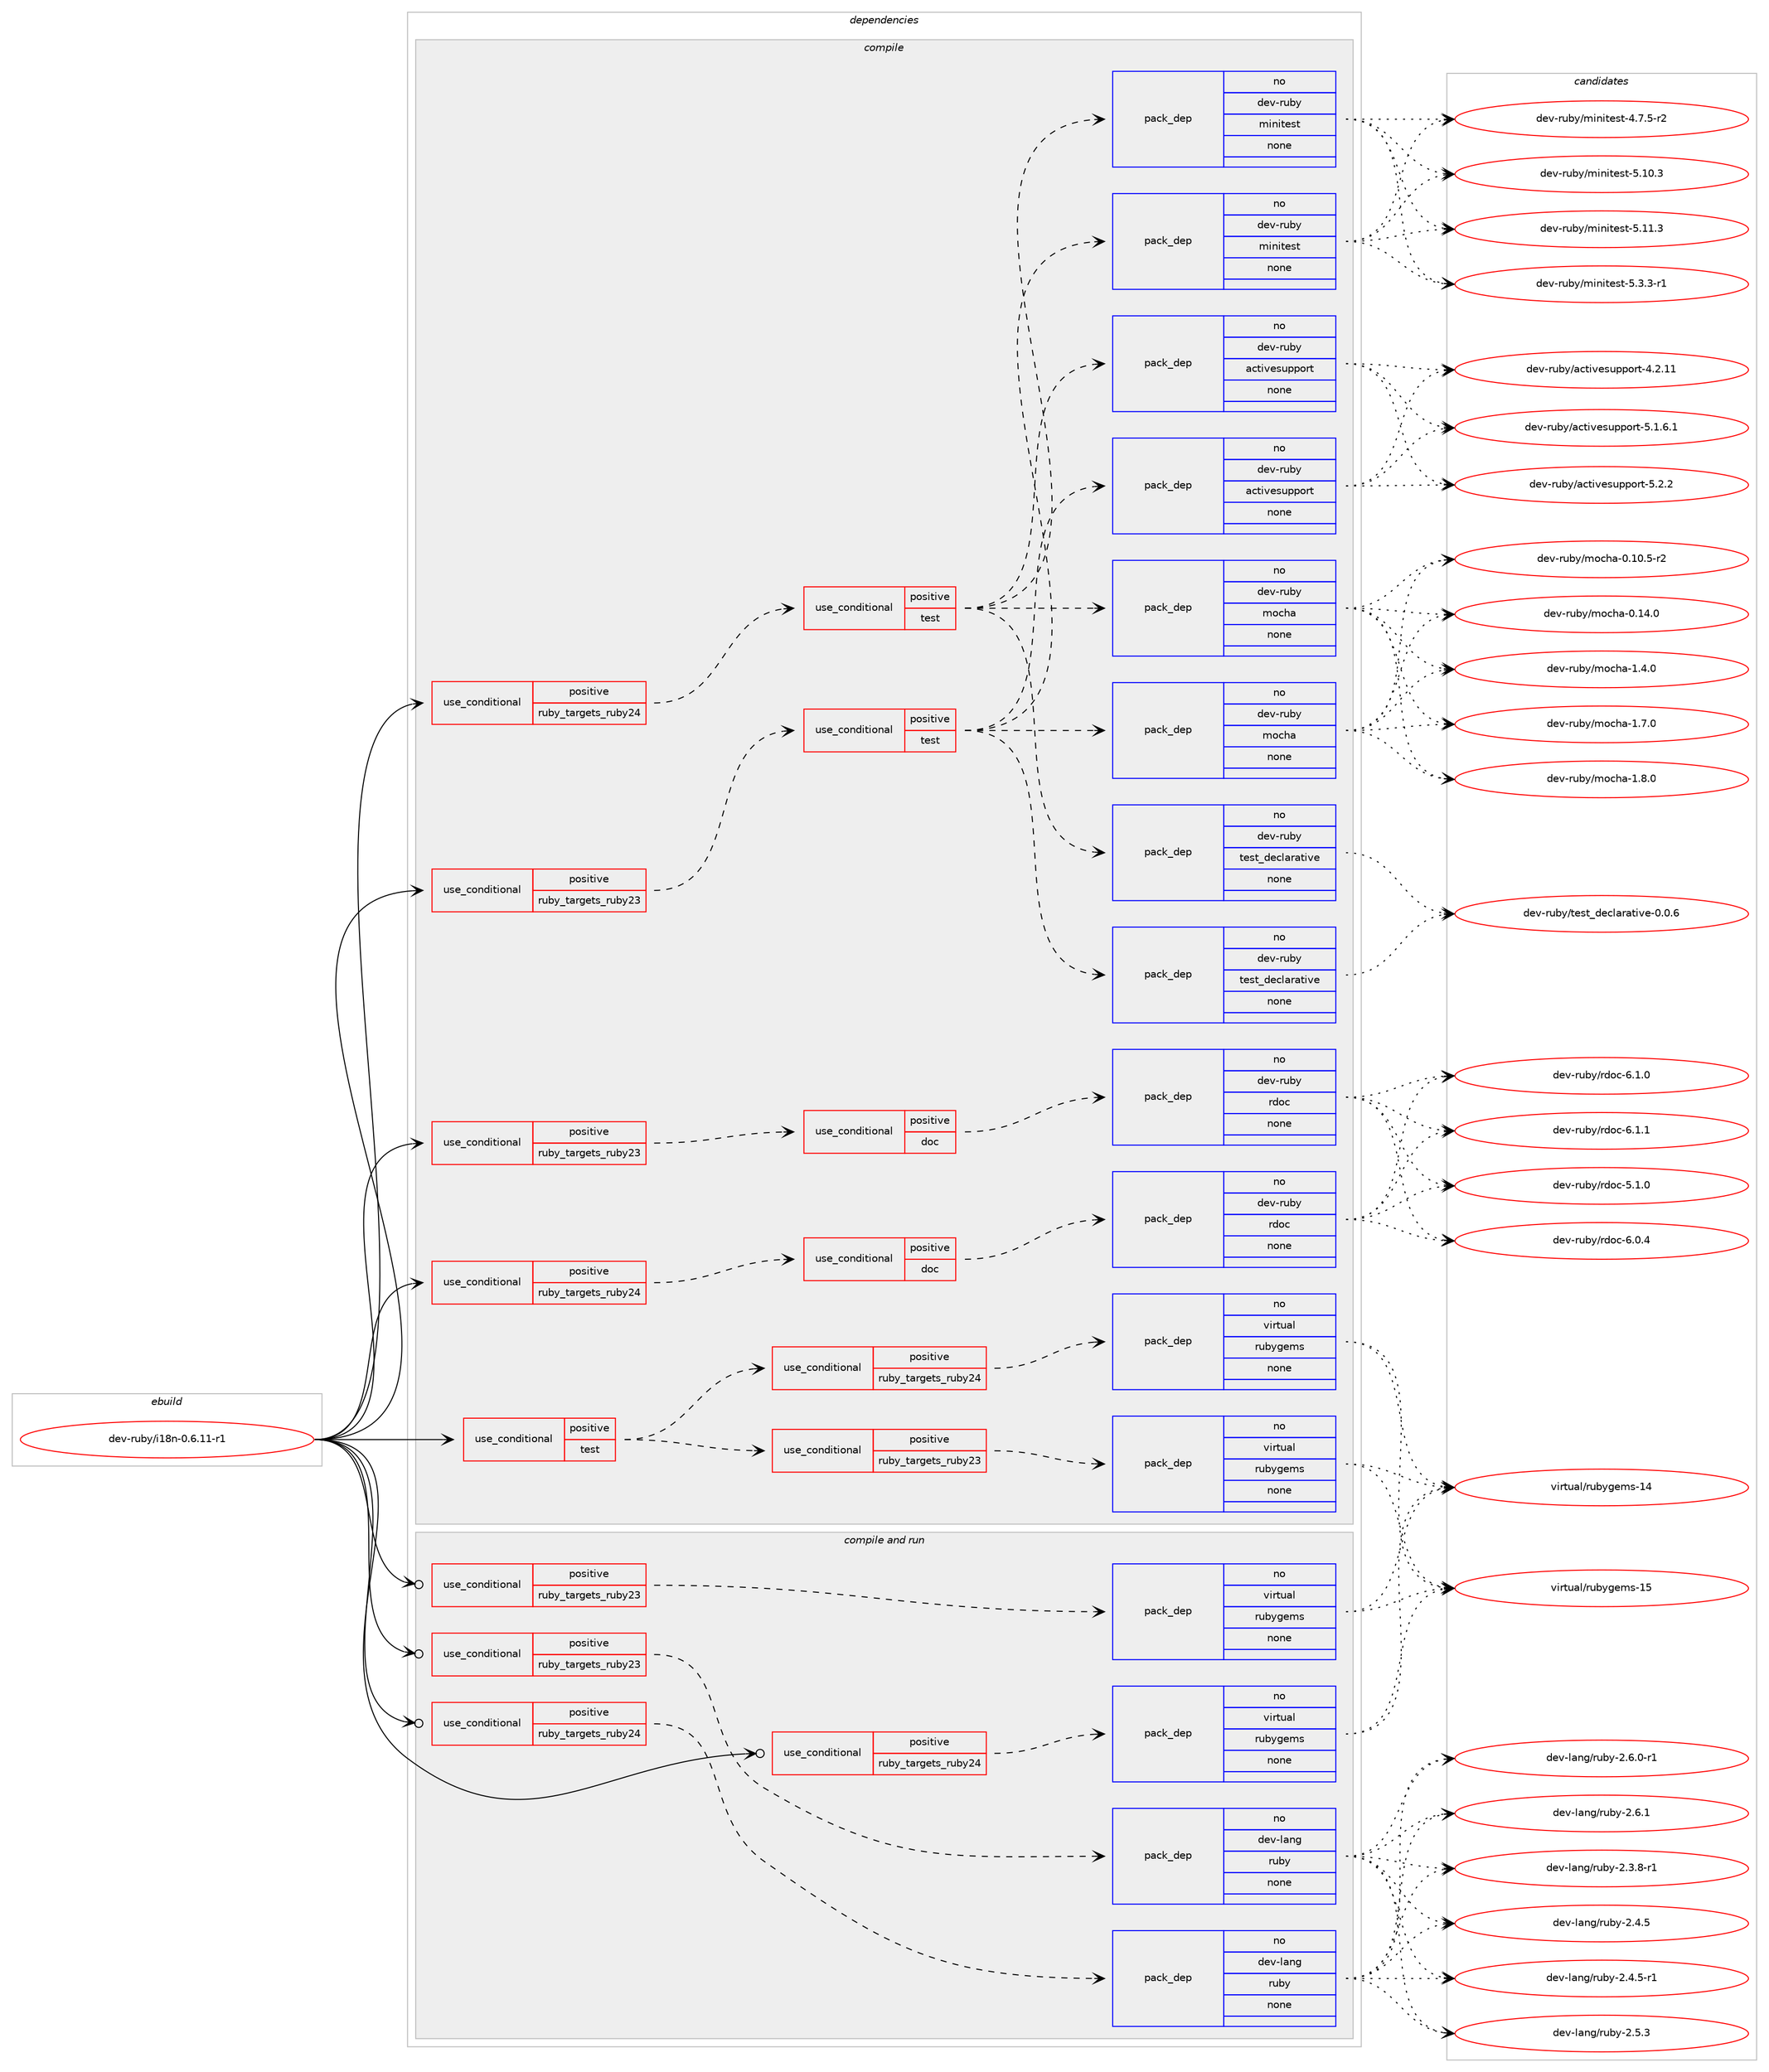 digraph prolog {

# *************
# Graph options
# *************

newrank=true;
concentrate=true;
compound=true;
graph [rankdir=LR,fontname=Helvetica,fontsize=10,ranksep=1.5];#, ranksep=2.5, nodesep=0.2];
edge  [arrowhead=vee];
node  [fontname=Helvetica,fontsize=10];

# **********
# The ebuild
# **********

subgraph cluster_leftcol {
color=gray;
rank=same;
label=<<i>ebuild</i>>;
id [label="dev-ruby/i18n-0.6.11-r1", color=red, width=4, href="../dev-ruby/i18n-0.6.11-r1.svg"];
}

# ****************
# The dependencies
# ****************

subgraph cluster_midcol {
color=gray;
label=<<i>dependencies</i>>;
subgraph cluster_compile {
fillcolor="#eeeeee";
style=filled;
label=<<i>compile</i>>;
subgraph cond402626 {
dependency1498787 [label=<<TABLE BORDER="0" CELLBORDER="1" CELLSPACING="0" CELLPADDING="4"><TR><TD ROWSPAN="3" CELLPADDING="10">use_conditional</TD></TR><TR><TD>positive</TD></TR><TR><TD>ruby_targets_ruby23</TD></TR></TABLE>>, shape=none, color=red];
subgraph cond402627 {
dependency1498788 [label=<<TABLE BORDER="0" CELLBORDER="1" CELLSPACING="0" CELLPADDING="4"><TR><TD ROWSPAN="3" CELLPADDING="10">use_conditional</TD></TR><TR><TD>positive</TD></TR><TR><TD>doc</TD></TR></TABLE>>, shape=none, color=red];
subgraph pack1072710 {
dependency1498789 [label=<<TABLE BORDER="0" CELLBORDER="1" CELLSPACING="0" CELLPADDING="4" WIDTH="220"><TR><TD ROWSPAN="6" CELLPADDING="30">pack_dep</TD></TR><TR><TD WIDTH="110">no</TD></TR><TR><TD>dev-ruby</TD></TR><TR><TD>rdoc</TD></TR><TR><TD>none</TD></TR><TR><TD></TD></TR></TABLE>>, shape=none, color=blue];
}
dependency1498788:e -> dependency1498789:w [weight=20,style="dashed",arrowhead="vee"];
}
dependency1498787:e -> dependency1498788:w [weight=20,style="dashed",arrowhead="vee"];
}
id:e -> dependency1498787:w [weight=20,style="solid",arrowhead="vee"];
subgraph cond402628 {
dependency1498790 [label=<<TABLE BORDER="0" CELLBORDER="1" CELLSPACING="0" CELLPADDING="4"><TR><TD ROWSPAN="3" CELLPADDING="10">use_conditional</TD></TR><TR><TD>positive</TD></TR><TR><TD>ruby_targets_ruby23</TD></TR></TABLE>>, shape=none, color=red];
subgraph cond402629 {
dependency1498791 [label=<<TABLE BORDER="0" CELLBORDER="1" CELLSPACING="0" CELLPADDING="4"><TR><TD ROWSPAN="3" CELLPADDING="10">use_conditional</TD></TR><TR><TD>positive</TD></TR><TR><TD>test</TD></TR></TABLE>>, shape=none, color=red];
subgraph pack1072711 {
dependency1498792 [label=<<TABLE BORDER="0" CELLBORDER="1" CELLSPACING="0" CELLPADDING="4" WIDTH="220"><TR><TD ROWSPAN="6" CELLPADDING="30">pack_dep</TD></TR><TR><TD WIDTH="110">no</TD></TR><TR><TD>dev-ruby</TD></TR><TR><TD>activesupport</TD></TR><TR><TD>none</TD></TR><TR><TD></TD></TR></TABLE>>, shape=none, color=blue];
}
dependency1498791:e -> dependency1498792:w [weight=20,style="dashed",arrowhead="vee"];
subgraph pack1072712 {
dependency1498793 [label=<<TABLE BORDER="0" CELLBORDER="1" CELLSPACING="0" CELLPADDING="4" WIDTH="220"><TR><TD ROWSPAN="6" CELLPADDING="30">pack_dep</TD></TR><TR><TD WIDTH="110">no</TD></TR><TR><TD>dev-ruby</TD></TR><TR><TD>mocha</TD></TR><TR><TD>none</TD></TR><TR><TD></TD></TR></TABLE>>, shape=none, color=blue];
}
dependency1498791:e -> dependency1498793:w [weight=20,style="dashed",arrowhead="vee"];
subgraph pack1072713 {
dependency1498794 [label=<<TABLE BORDER="0" CELLBORDER="1" CELLSPACING="0" CELLPADDING="4" WIDTH="220"><TR><TD ROWSPAN="6" CELLPADDING="30">pack_dep</TD></TR><TR><TD WIDTH="110">no</TD></TR><TR><TD>dev-ruby</TD></TR><TR><TD>test_declarative</TD></TR><TR><TD>none</TD></TR><TR><TD></TD></TR></TABLE>>, shape=none, color=blue];
}
dependency1498791:e -> dependency1498794:w [weight=20,style="dashed",arrowhead="vee"];
subgraph pack1072714 {
dependency1498795 [label=<<TABLE BORDER="0" CELLBORDER="1" CELLSPACING="0" CELLPADDING="4" WIDTH="220"><TR><TD ROWSPAN="6" CELLPADDING="30">pack_dep</TD></TR><TR><TD WIDTH="110">no</TD></TR><TR><TD>dev-ruby</TD></TR><TR><TD>minitest</TD></TR><TR><TD>none</TD></TR><TR><TD></TD></TR></TABLE>>, shape=none, color=blue];
}
dependency1498791:e -> dependency1498795:w [weight=20,style="dashed",arrowhead="vee"];
}
dependency1498790:e -> dependency1498791:w [weight=20,style="dashed",arrowhead="vee"];
}
id:e -> dependency1498790:w [weight=20,style="solid",arrowhead="vee"];
subgraph cond402630 {
dependency1498796 [label=<<TABLE BORDER="0" CELLBORDER="1" CELLSPACING="0" CELLPADDING="4"><TR><TD ROWSPAN="3" CELLPADDING="10">use_conditional</TD></TR><TR><TD>positive</TD></TR><TR><TD>ruby_targets_ruby24</TD></TR></TABLE>>, shape=none, color=red];
subgraph cond402631 {
dependency1498797 [label=<<TABLE BORDER="0" CELLBORDER="1" CELLSPACING="0" CELLPADDING="4"><TR><TD ROWSPAN="3" CELLPADDING="10">use_conditional</TD></TR><TR><TD>positive</TD></TR><TR><TD>doc</TD></TR></TABLE>>, shape=none, color=red];
subgraph pack1072715 {
dependency1498798 [label=<<TABLE BORDER="0" CELLBORDER="1" CELLSPACING="0" CELLPADDING="4" WIDTH="220"><TR><TD ROWSPAN="6" CELLPADDING="30">pack_dep</TD></TR><TR><TD WIDTH="110">no</TD></TR><TR><TD>dev-ruby</TD></TR><TR><TD>rdoc</TD></TR><TR><TD>none</TD></TR><TR><TD></TD></TR></TABLE>>, shape=none, color=blue];
}
dependency1498797:e -> dependency1498798:w [weight=20,style="dashed",arrowhead="vee"];
}
dependency1498796:e -> dependency1498797:w [weight=20,style="dashed",arrowhead="vee"];
}
id:e -> dependency1498796:w [weight=20,style="solid",arrowhead="vee"];
subgraph cond402632 {
dependency1498799 [label=<<TABLE BORDER="0" CELLBORDER="1" CELLSPACING="0" CELLPADDING="4"><TR><TD ROWSPAN="3" CELLPADDING="10">use_conditional</TD></TR><TR><TD>positive</TD></TR><TR><TD>ruby_targets_ruby24</TD></TR></TABLE>>, shape=none, color=red];
subgraph cond402633 {
dependency1498800 [label=<<TABLE BORDER="0" CELLBORDER="1" CELLSPACING="0" CELLPADDING="4"><TR><TD ROWSPAN="3" CELLPADDING="10">use_conditional</TD></TR><TR><TD>positive</TD></TR><TR><TD>test</TD></TR></TABLE>>, shape=none, color=red];
subgraph pack1072716 {
dependency1498801 [label=<<TABLE BORDER="0" CELLBORDER="1" CELLSPACING="0" CELLPADDING="4" WIDTH="220"><TR><TD ROWSPAN="6" CELLPADDING="30">pack_dep</TD></TR><TR><TD WIDTH="110">no</TD></TR><TR><TD>dev-ruby</TD></TR><TR><TD>activesupport</TD></TR><TR><TD>none</TD></TR><TR><TD></TD></TR></TABLE>>, shape=none, color=blue];
}
dependency1498800:e -> dependency1498801:w [weight=20,style="dashed",arrowhead="vee"];
subgraph pack1072717 {
dependency1498802 [label=<<TABLE BORDER="0" CELLBORDER="1" CELLSPACING="0" CELLPADDING="4" WIDTH="220"><TR><TD ROWSPAN="6" CELLPADDING="30">pack_dep</TD></TR><TR><TD WIDTH="110">no</TD></TR><TR><TD>dev-ruby</TD></TR><TR><TD>mocha</TD></TR><TR><TD>none</TD></TR><TR><TD></TD></TR></TABLE>>, shape=none, color=blue];
}
dependency1498800:e -> dependency1498802:w [weight=20,style="dashed",arrowhead="vee"];
subgraph pack1072718 {
dependency1498803 [label=<<TABLE BORDER="0" CELLBORDER="1" CELLSPACING="0" CELLPADDING="4" WIDTH="220"><TR><TD ROWSPAN="6" CELLPADDING="30">pack_dep</TD></TR><TR><TD WIDTH="110">no</TD></TR><TR><TD>dev-ruby</TD></TR><TR><TD>test_declarative</TD></TR><TR><TD>none</TD></TR><TR><TD></TD></TR></TABLE>>, shape=none, color=blue];
}
dependency1498800:e -> dependency1498803:w [weight=20,style="dashed",arrowhead="vee"];
subgraph pack1072719 {
dependency1498804 [label=<<TABLE BORDER="0" CELLBORDER="1" CELLSPACING="0" CELLPADDING="4" WIDTH="220"><TR><TD ROWSPAN="6" CELLPADDING="30">pack_dep</TD></TR><TR><TD WIDTH="110">no</TD></TR><TR><TD>dev-ruby</TD></TR><TR><TD>minitest</TD></TR><TR><TD>none</TD></TR><TR><TD></TD></TR></TABLE>>, shape=none, color=blue];
}
dependency1498800:e -> dependency1498804:w [weight=20,style="dashed",arrowhead="vee"];
}
dependency1498799:e -> dependency1498800:w [weight=20,style="dashed",arrowhead="vee"];
}
id:e -> dependency1498799:w [weight=20,style="solid",arrowhead="vee"];
subgraph cond402634 {
dependency1498805 [label=<<TABLE BORDER="0" CELLBORDER="1" CELLSPACING="0" CELLPADDING="4"><TR><TD ROWSPAN="3" CELLPADDING="10">use_conditional</TD></TR><TR><TD>positive</TD></TR><TR><TD>test</TD></TR></TABLE>>, shape=none, color=red];
subgraph cond402635 {
dependency1498806 [label=<<TABLE BORDER="0" CELLBORDER="1" CELLSPACING="0" CELLPADDING="4"><TR><TD ROWSPAN="3" CELLPADDING="10">use_conditional</TD></TR><TR><TD>positive</TD></TR><TR><TD>ruby_targets_ruby23</TD></TR></TABLE>>, shape=none, color=red];
subgraph pack1072720 {
dependency1498807 [label=<<TABLE BORDER="0" CELLBORDER="1" CELLSPACING="0" CELLPADDING="4" WIDTH="220"><TR><TD ROWSPAN="6" CELLPADDING="30">pack_dep</TD></TR><TR><TD WIDTH="110">no</TD></TR><TR><TD>virtual</TD></TR><TR><TD>rubygems</TD></TR><TR><TD>none</TD></TR><TR><TD></TD></TR></TABLE>>, shape=none, color=blue];
}
dependency1498806:e -> dependency1498807:w [weight=20,style="dashed",arrowhead="vee"];
}
dependency1498805:e -> dependency1498806:w [weight=20,style="dashed",arrowhead="vee"];
subgraph cond402636 {
dependency1498808 [label=<<TABLE BORDER="0" CELLBORDER="1" CELLSPACING="0" CELLPADDING="4"><TR><TD ROWSPAN="3" CELLPADDING="10">use_conditional</TD></TR><TR><TD>positive</TD></TR><TR><TD>ruby_targets_ruby24</TD></TR></TABLE>>, shape=none, color=red];
subgraph pack1072721 {
dependency1498809 [label=<<TABLE BORDER="0" CELLBORDER="1" CELLSPACING="0" CELLPADDING="4" WIDTH="220"><TR><TD ROWSPAN="6" CELLPADDING="30">pack_dep</TD></TR><TR><TD WIDTH="110">no</TD></TR><TR><TD>virtual</TD></TR><TR><TD>rubygems</TD></TR><TR><TD>none</TD></TR><TR><TD></TD></TR></TABLE>>, shape=none, color=blue];
}
dependency1498808:e -> dependency1498809:w [weight=20,style="dashed",arrowhead="vee"];
}
dependency1498805:e -> dependency1498808:w [weight=20,style="dashed",arrowhead="vee"];
}
id:e -> dependency1498805:w [weight=20,style="solid",arrowhead="vee"];
}
subgraph cluster_compileandrun {
fillcolor="#eeeeee";
style=filled;
label=<<i>compile and run</i>>;
subgraph cond402637 {
dependency1498810 [label=<<TABLE BORDER="0" CELLBORDER="1" CELLSPACING="0" CELLPADDING="4"><TR><TD ROWSPAN="3" CELLPADDING="10">use_conditional</TD></TR><TR><TD>positive</TD></TR><TR><TD>ruby_targets_ruby23</TD></TR></TABLE>>, shape=none, color=red];
subgraph pack1072722 {
dependency1498811 [label=<<TABLE BORDER="0" CELLBORDER="1" CELLSPACING="0" CELLPADDING="4" WIDTH="220"><TR><TD ROWSPAN="6" CELLPADDING="30">pack_dep</TD></TR><TR><TD WIDTH="110">no</TD></TR><TR><TD>dev-lang</TD></TR><TR><TD>ruby</TD></TR><TR><TD>none</TD></TR><TR><TD></TD></TR></TABLE>>, shape=none, color=blue];
}
dependency1498810:e -> dependency1498811:w [weight=20,style="dashed",arrowhead="vee"];
}
id:e -> dependency1498810:w [weight=20,style="solid",arrowhead="odotvee"];
subgraph cond402638 {
dependency1498812 [label=<<TABLE BORDER="0" CELLBORDER="1" CELLSPACING="0" CELLPADDING="4"><TR><TD ROWSPAN="3" CELLPADDING="10">use_conditional</TD></TR><TR><TD>positive</TD></TR><TR><TD>ruby_targets_ruby23</TD></TR></TABLE>>, shape=none, color=red];
subgraph pack1072723 {
dependency1498813 [label=<<TABLE BORDER="0" CELLBORDER="1" CELLSPACING="0" CELLPADDING="4" WIDTH="220"><TR><TD ROWSPAN="6" CELLPADDING="30">pack_dep</TD></TR><TR><TD WIDTH="110">no</TD></TR><TR><TD>virtual</TD></TR><TR><TD>rubygems</TD></TR><TR><TD>none</TD></TR><TR><TD></TD></TR></TABLE>>, shape=none, color=blue];
}
dependency1498812:e -> dependency1498813:w [weight=20,style="dashed",arrowhead="vee"];
}
id:e -> dependency1498812:w [weight=20,style="solid",arrowhead="odotvee"];
subgraph cond402639 {
dependency1498814 [label=<<TABLE BORDER="0" CELLBORDER="1" CELLSPACING="0" CELLPADDING="4"><TR><TD ROWSPAN="3" CELLPADDING="10">use_conditional</TD></TR><TR><TD>positive</TD></TR><TR><TD>ruby_targets_ruby24</TD></TR></TABLE>>, shape=none, color=red];
subgraph pack1072724 {
dependency1498815 [label=<<TABLE BORDER="0" CELLBORDER="1" CELLSPACING="0" CELLPADDING="4" WIDTH="220"><TR><TD ROWSPAN="6" CELLPADDING="30">pack_dep</TD></TR><TR><TD WIDTH="110">no</TD></TR><TR><TD>dev-lang</TD></TR><TR><TD>ruby</TD></TR><TR><TD>none</TD></TR><TR><TD></TD></TR></TABLE>>, shape=none, color=blue];
}
dependency1498814:e -> dependency1498815:w [weight=20,style="dashed",arrowhead="vee"];
}
id:e -> dependency1498814:w [weight=20,style="solid",arrowhead="odotvee"];
subgraph cond402640 {
dependency1498816 [label=<<TABLE BORDER="0" CELLBORDER="1" CELLSPACING="0" CELLPADDING="4"><TR><TD ROWSPAN="3" CELLPADDING="10">use_conditional</TD></TR><TR><TD>positive</TD></TR><TR><TD>ruby_targets_ruby24</TD></TR></TABLE>>, shape=none, color=red];
subgraph pack1072725 {
dependency1498817 [label=<<TABLE BORDER="0" CELLBORDER="1" CELLSPACING="0" CELLPADDING="4" WIDTH="220"><TR><TD ROWSPAN="6" CELLPADDING="30">pack_dep</TD></TR><TR><TD WIDTH="110">no</TD></TR><TR><TD>virtual</TD></TR><TR><TD>rubygems</TD></TR><TR><TD>none</TD></TR><TR><TD></TD></TR></TABLE>>, shape=none, color=blue];
}
dependency1498816:e -> dependency1498817:w [weight=20,style="dashed",arrowhead="vee"];
}
id:e -> dependency1498816:w [weight=20,style="solid",arrowhead="odotvee"];
}
subgraph cluster_run {
fillcolor="#eeeeee";
style=filled;
label=<<i>run</i>>;
}
}

# **************
# The candidates
# **************

subgraph cluster_choices {
rank=same;
color=gray;
label=<<i>candidates</i>>;

subgraph choice1072710 {
color=black;
nodesep=1;
choice10010111845114117981214711410011199455346494648 [label="dev-ruby/rdoc-5.1.0", color=red, width=4,href="../dev-ruby/rdoc-5.1.0.svg"];
choice10010111845114117981214711410011199455446484652 [label="dev-ruby/rdoc-6.0.4", color=red, width=4,href="../dev-ruby/rdoc-6.0.4.svg"];
choice10010111845114117981214711410011199455446494648 [label="dev-ruby/rdoc-6.1.0", color=red, width=4,href="../dev-ruby/rdoc-6.1.0.svg"];
choice10010111845114117981214711410011199455446494649 [label="dev-ruby/rdoc-6.1.1", color=red, width=4,href="../dev-ruby/rdoc-6.1.1.svg"];
dependency1498789:e -> choice10010111845114117981214711410011199455346494648:w [style=dotted,weight="100"];
dependency1498789:e -> choice10010111845114117981214711410011199455446484652:w [style=dotted,weight="100"];
dependency1498789:e -> choice10010111845114117981214711410011199455446494648:w [style=dotted,weight="100"];
dependency1498789:e -> choice10010111845114117981214711410011199455446494649:w [style=dotted,weight="100"];
}
subgraph choice1072711 {
color=black;
nodesep=1;
choice100101118451141179812147979911610511810111511711211211111411645524650464949 [label="dev-ruby/activesupport-4.2.11", color=red, width=4,href="../dev-ruby/activesupport-4.2.11.svg"];
choice10010111845114117981214797991161051181011151171121121111141164553464946544649 [label="dev-ruby/activesupport-5.1.6.1", color=red, width=4,href="../dev-ruby/activesupport-5.1.6.1.svg"];
choice1001011184511411798121479799116105118101115117112112111114116455346504650 [label="dev-ruby/activesupport-5.2.2", color=red, width=4,href="../dev-ruby/activesupport-5.2.2.svg"];
dependency1498792:e -> choice100101118451141179812147979911610511810111511711211211111411645524650464949:w [style=dotted,weight="100"];
dependency1498792:e -> choice10010111845114117981214797991161051181011151171121121111141164553464946544649:w [style=dotted,weight="100"];
dependency1498792:e -> choice1001011184511411798121479799116105118101115117112112111114116455346504650:w [style=dotted,weight="100"];
}
subgraph choice1072712 {
color=black;
nodesep=1;
choice1001011184511411798121471091119910497454846494846534511450 [label="dev-ruby/mocha-0.10.5-r2", color=red, width=4,href="../dev-ruby/mocha-0.10.5-r2.svg"];
choice100101118451141179812147109111991049745484649524648 [label="dev-ruby/mocha-0.14.0", color=red, width=4,href="../dev-ruby/mocha-0.14.0.svg"];
choice1001011184511411798121471091119910497454946524648 [label="dev-ruby/mocha-1.4.0", color=red, width=4,href="../dev-ruby/mocha-1.4.0.svg"];
choice1001011184511411798121471091119910497454946554648 [label="dev-ruby/mocha-1.7.0", color=red, width=4,href="../dev-ruby/mocha-1.7.0.svg"];
choice1001011184511411798121471091119910497454946564648 [label="dev-ruby/mocha-1.8.0", color=red, width=4,href="../dev-ruby/mocha-1.8.0.svg"];
dependency1498793:e -> choice1001011184511411798121471091119910497454846494846534511450:w [style=dotted,weight="100"];
dependency1498793:e -> choice100101118451141179812147109111991049745484649524648:w [style=dotted,weight="100"];
dependency1498793:e -> choice1001011184511411798121471091119910497454946524648:w [style=dotted,weight="100"];
dependency1498793:e -> choice1001011184511411798121471091119910497454946554648:w [style=dotted,weight="100"];
dependency1498793:e -> choice1001011184511411798121471091119910497454946564648:w [style=dotted,weight="100"];
}
subgraph choice1072713 {
color=black;
nodesep=1;
choice10010111845114117981214711610111511695100101991089711497116105118101454846484654 [label="dev-ruby/test_declarative-0.0.6", color=red, width=4,href="../dev-ruby/test_declarative-0.0.6.svg"];
dependency1498794:e -> choice10010111845114117981214711610111511695100101991089711497116105118101454846484654:w [style=dotted,weight="100"];
}
subgraph choice1072714 {
color=black;
nodesep=1;
choice1001011184511411798121471091051101051161011151164552465546534511450 [label="dev-ruby/minitest-4.7.5-r2", color=red, width=4,href="../dev-ruby/minitest-4.7.5-r2.svg"];
choice10010111845114117981214710910511010511610111511645534649484651 [label="dev-ruby/minitest-5.10.3", color=red, width=4,href="../dev-ruby/minitest-5.10.3.svg"];
choice10010111845114117981214710910511010511610111511645534649494651 [label="dev-ruby/minitest-5.11.3", color=red, width=4,href="../dev-ruby/minitest-5.11.3.svg"];
choice1001011184511411798121471091051101051161011151164553465146514511449 [label="dev-ruby/minitest-5.3.3-r1", color=red, width=4,href="../dev-ruby/minitest-5.3.3-r1.svg"];
dependency1498795:e -> choice1001011184511411798121471091051101051161011151164552465546534511450:w [style=dotted,weight="100"];
dependency1498795:e -> choice10010111845114117981214710910511010511610111511645534649484651:w [style=dotted,weight="100"];
dependency1498795:e -> choice10010111845114117981214710910511010511610111511645534649494651:w [style=dotted,weight="100"];
dependency1498795:e -> choice1001011184511411798121471091051101051161011151164553465146514511449:w [style=dotted,weight="100"];
}
subgraph choice1072715 {
color=black;
nodesep=1;
choice10010111845114117981214711410011199455346494648 [label="dev-ruby/rdoc-5.1.0", color=red, width=4,href="../dev-ruby/rdoc-5.1.0.svg"];
choice10010111845114117981214711410011199455446484652 [label="dev-ruby/rdoc-6.0.4", color=red, width=4,href="../dev-ruby/rdoc-6.0.4.svg"];
choice10010111845114117981214711410011199455446494648 [label="dev-ruby/rdoc-6.1.0", color=red, width=4,href="../dev-ruby/rdoc-6.1.0.svg"];
choice10010111845114117981214711410011199455446494649 [label="dev-ruby/rdoc-6.1.1", color=red, width=4,href="../dev-ruby/rdoc-6.1.1.svg"];
dependency1498798:e -> choice10010111845114117981214711410011199455346494648:w [style=dotted,weight="100"];
dependency1498798:e -> choice10010111845114117981214711410011199455446484652:w [style=dotted,weight="100"];
dependency1498798:e -> choice10010111845114117981214711410011199455446494648:w [style=dotted,weight="100"];
dependency1498798:e -> choice10010111845114117981214711410011199455446494649:w [style=dotted,weight="100"];
}
subgraph choice1072716 {
color=black;
nodesep=1;
choice100101118451141179812147979911610511810111511711211211111411645524650464949 [label="dev-ruby/activesupport-4.2.11", color=red, width=4,href="../dev-ruby/activesupport-4.2.11.svg"];
choice10010111845114117981214797991161051181011151171121121111141164553464946544649 [label="dev-ruby/activesupport-5.1.6.1", color=red, width=4,href="../dev-ruby/activesupport-5.1.6.1.svg"];
choice1001011184511411798121479799116105118101115117112112111114116455346504650 [label="dev-ruby/activesupport-5.2.2", color=red, width=4,href="../dev-ruby/activesupport-5.2.2.svg"];
dependency1498801:e -> choice100101118451141179812147979911610511810111511711211211111411645524650464949:w [style=dotted,weight="100"];
dependency1498801:e -> choice10010111845114117981214797991161051181011151171121121111141164553464946544649:w [style=dotted,weight="100"];
dependency1498801:e -> choice1001011184511411798121479799116105118101115117112112111114116455346504650:w [style=dotted,weight="100"];
}
subgraph choice1072717 {
color=black;
nodesep=1;
choice1001011184511411798121471091119910497454846494846534511450 [label="dev-ruby/mocha-0.10.5-r2", color=red, width=4,href="../dev-ruby/mocha-0.10.5-r2.svg"];
choice100101118451141179812147109111991049745484649524648 [label="dev-ruby/mocha-0.14.0", color=red, width=4,href="../dev-ruby/mocha-0.14.0.svg"];
choice1001011184511411798121471091119910497454946524648 [label="dev-ruby/mocha-1.4.0", color=red, width=4,href="../dev-ruby/mocha-1.4.0.svg"];
choice1001011184511411798121471091119910497454946554648 [label="dev-ruby/mocha-1.7.0", color=red, width=4,href="../dev-ruby/mocha-1.7.0.svg"];
choice1001011184511411798121471091119910497454946564648 [label="dev-ruby/mocha-1.8.0", color=red, width=4,href="../dev-ruby/mocha-1.8.0.svg"];
dependency1498802:e -> choice1001011184511411798121471091119910497454846494846534511450:w [style=dotted,weight="100"];
dependency1498802:e -> choice100101118451141179812147109111991049745484649524648:w [style=dotted,weight="100"];
dependency1498802:e -> choice1001011184511411798121471091119910497454946524648:w [style=dotted,weight="100"];
dependency1498802:e -> choice1001011184511411798121471091119910497454946554648:w [style=dotted,weight="100"];
dependency1498802:e -> choice1001011184511411798121471091119910497454946564648:w [style=dotted,weight="100"];
}
subgraph choice1072718 {
color=black;
nodesep=1;
choice10010111845114117981214711610111511695100101991089711497116105118101454846484654 [label="dev-ruby/test_declarative-0.0.6", color=red, width=4,href="../dev-ruby/test_declarative-0.0.6.svg"];
dependency1498803:e -> choice10010111845114117981214711610111511695100101991089711497116105118101454846484654:w [style=dotted,weight="100"];
}
subgraph choice1072719 {
color=black;
nodesep=1;
choice1001011184511411798121471091051101051161011151164552465546534511450 [label="dev-ruby/minitest-4.7.5-r2", color=red, width=4,href="../dev-ruby/minitest-4.7.5-r2.svg"];
choice10010111845114117981214710910511010511610111511645534649484651 [label="dev-ruby/minitest-5.10.3", color=red, width=4,href="../dev-ruby/minitest-5.10.3.svg"];
choice10010111845114117981214710910511010511610111511645534649494651 [label="dev-ruby/minitest-5.11.3", color=red, width=4,href="../dev-ruby/minitest-5.11.3.svg"];
choice1001011184511411798121471091051101051161011151164553465146514511449 [label="dev-ruby/minitest-5.3.3-r1", color=red, width=4,href="../dev-ruby/minitest-5.3.3-r1.svg"];
dependency1498804:e -> choice1001011184511411798121471091051101051161011151164552465546534511450:w [style=dotted,weight="100"];
dependency1498804:e -> choice10010111845114117981214710910511010511610111511645534649484651:w [style=dotted,weight="100"];
dependency1498804:e -> choice10010111845114117981214710910511010511610111511645534649494651:w [style=dotted,weight="100"];
dependency1498804:e -> choice1001011184511411798121471091051101051161011151164553465146514511449:w [style=dotted,weight="100"];
}
subgraph choice1072720 {
color=black;
nodesep=1;
choice118105114116117971084711411798121103101109115454952 [label="virtual/rubygems-14", color=red, width=4,href="../virtual/rubygems-14.svg"];
choice118105114116117971084711411798121103101109115454953 [label="virtual/rubygems-15", color=red, width=4,href="../virtual/rubygems-15.svg"];
dependency1498807:e -> choice118105114116117971084711411798121103101109115454952:w [style=dotted,weight="100"];
dependency1498807:e -> choice118105114116117971084711411798121103101109115454953:w [style=dotted,weight="100"];
}
subgraph choice1072721 {
color=black;
nodesep=1;
choice118105114116117971084711411798121103101109115454952 [label="virtual/rubygems-14", color=red, width=4,href="../virtual/rubygems-14.svg"];
choice118105114116117971084711411798121103101109115454953 [label="virtual/rubygems-15", color=red, width=4,href="../virtual/rubygems-15.svg"];
dependency1498809:e -> choice118105114116117971084711411798121103101109115454952:w [style=dotted,weight="100"];
dependency1498809:e -> choice118105114116117971084711411798121103101109115454953:w [style=dotted,weight="100"];
}
subgraph choice1072722 {
color=black;
nodesep=1;
choice100101118451089711010347114117981214550465146564511449 [label="dev-lang/ruby-2.3.8-r1", color=red, width=4,href="../dev-lang/ruby-2.3.8-r1.svg"];
choice10010111845108971101034711411798121455046524653 [label="dev-lang/ruby-2.4.5", color=red, width=4,href="../dev-lang/ruby-2.4.5.svg"];
choice100101118451089711010347114117981214550465246534511449 [label="dev-lang/ruby-2.4.5-r1", color=red, width=4,href="../dev-lang/ruby-2.4.5-r1.svg"];
choice10010111845108971101034711411798121455046534651 [label="dev-lang/ruby-2.5.3", color=red, width=4,href="../dev-lang/ruby-2.5.3.svg"];
choice100101118451089711010347114117981214550465446484511449 [label="dev-lang/ruby-2.6.0-r1", color=red, width=4,href="../dev-lang/ruby-2.6.0-r1.svg"];
choice10010111845108971101034711411798121455046544649 [label="dev-lang/ruby-2.6.1", color=red, width=4,href="../dev-lang/ruby-2.6.1.svg"];
dependency1498811:e -> choice100101118451089711010347114117981214550465146564511449:w [style=dotted,weight="100"];
dependency1498811:e -> choice10010111845108971101034711411798121455046524653:w [style=dotted,weight="100"];
dependency1498811:e -> choice100101118451089711010347114117981214550465246534511449:w [style=dotted,weight="100"];
dependency1498811:e -> choice10010111845108971101034711411798121455046534651:w [style=dotted,weight="100"];
dependency1498811:e -> choice100101118451089711010347114117981214550465446484511449:w [style=dotted,weight="100"];
dependency1498811:e -> choice10010111845108971101034711411798121455046544649:w [style=dotted,weight="100"];
}
subgraph choice1072723 {
color=black;
nodesep=1;
choice118105114116117971084711411798121103101109115454952 [label="virtual/rubygems-14", color=red, width=4,href="../virtual/rubygems-14.svg"];
choice118105114116117971084711411798121103101109115454953 [label="virtual/rubygems-15", color=red, width=4,href="../virtual/rubygems-15.svg"];
dependency1498813:e -> choice118105114116117971084711411798121103101109115454952:w [style=dotted,weight="100"];
dependency1498813:e -> choice118105114116117971084711411798121103101109115454953:w [style=dotted,weight="100"];
}
subgraph choice1072724 {
color=black;
nodesep=1;
choice100101118451089711010347114117981214550465146564511449 [label="dev-lang/ruby-2.3.8-r1", color=red, width=4,href="../dev-lang/ruby-2.3.8-r1.svg"];
choice10010111845108971101034711411798121455046524653 [label="dev-lang/ruby-2.4.5", color=red, width=4,href="../dev-lang/ruby-2.4.5.svg"];
choice100101118451089711010347114117981214550465246534511449 [label="dev-lang/ruby-2.4.5-r1", color=red, width=4,href="../dev-lang/ruby-2.4.5-r1.svg"];
choice10010111845108971101034711411798121455046534651 [label="dev-lang/ruby-2.5.3", color=red, width=4,href="../dev-lang/ruby-2.5.3.svg"];
choice100101118451089711010347114117981214550465446484511449 [label="dev-lang/ruby-2.6.0-r1", color=red, width=4,href="../dev-lang/ruby-2.6.0-r1.svg"];
choice10010111845108971101034711411798121455046544649 [label="dev-lang/ruby-2.6.1", color=red, width=4,href="../dev-lang/ruby-2.6.1.svg"];
dependency1498815:e -> choice100101118451089711010347114117981214550465146564511449:w [style=dotted,weight="100"];
dependency1498815:e -> choice10010111845108971101034711411798121455046524653:w [style=dotted,weight="100"];
dependency1498815:e -> choice100101118451089711010347114117981214550465246534511449:w [style=dotted,weight="100"];
dependency1498815:e -> choice10010111845108971101034711411798121455046534651:w [style=dotted,weight="100"];
dependency1498815:e -> choice100101118451089711010347114117981214550465446484511449:w [style=dotted,weight="100"];
dependency1498815:e -> choice10010111845108971101034711411798121455046544649:w [style=dotted,weight="100"];
}
subgraph choice1072725 {
color=black;
nodesep=1;
choice118105114116117971084711411798121103101109115454952 [label="virtual/rubygems-14", color=red, width=4,href="../virtual/rubygems-14.svg"];
choice118105114116117971084711411798121103101109115454953 [label="virtual/rubygems-15", color=red, width=4,href="../virtual/rubygems-15.svg"];
dependency1498817:e -> choice118105114116117971084711411798121103101109115454952:w [style=dotted,weight="100"];
dependency1498817:e -> choice118105114116117971084711411798121103101109115454953:w [style=dotted,weight="100"];
}
}

}

